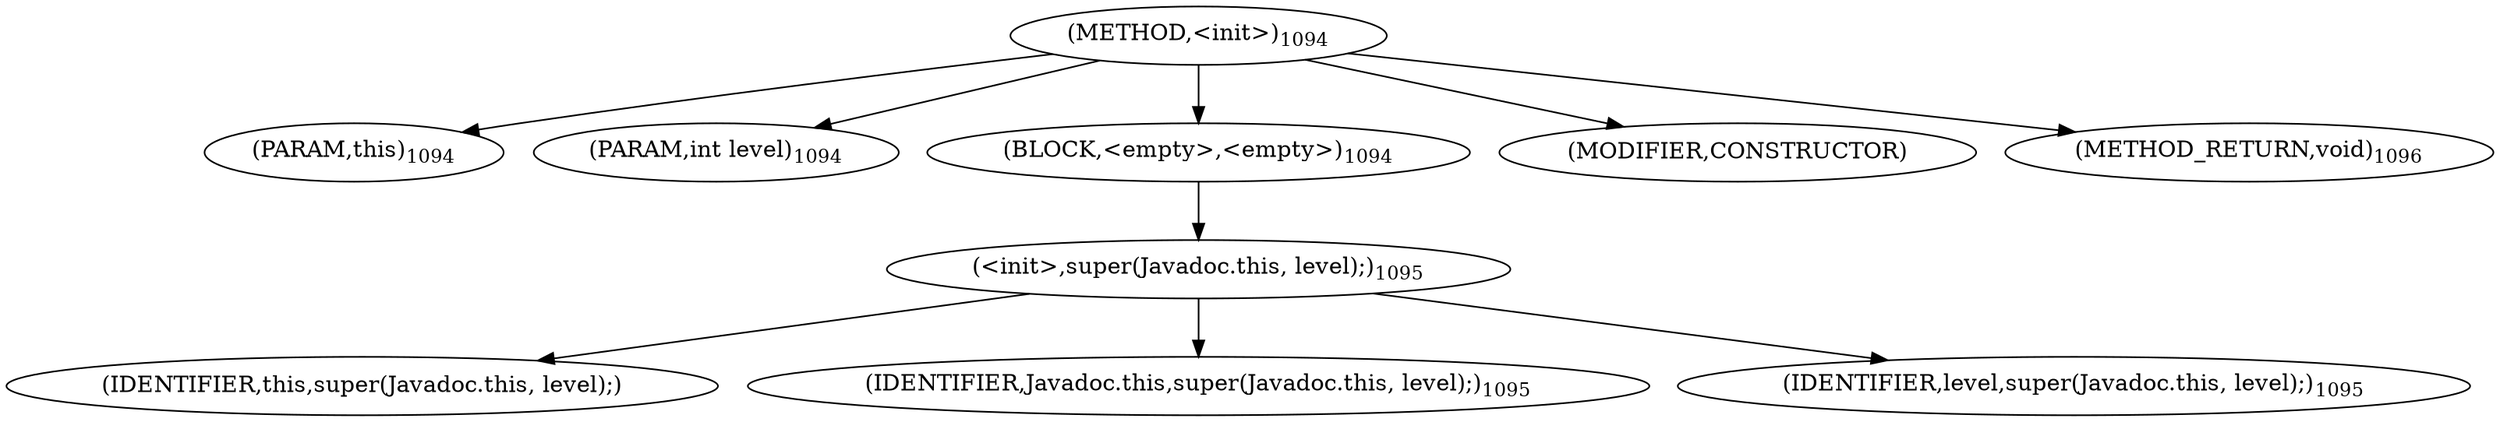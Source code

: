 digraph "&lt;init&gt;" {  
"3616" [label = <(METHOD,&lt;init&gt;)<SUB>1094</SUB>> ]
"295" [label = <(PARAM,this)<SUB>1094</SUB>> ]
"3617" [label = <(PARAM,int level)<SUB>1094</SUB>> ]
"3618" [label = <(BLOCK,&lt;empty&gt;,&lt;empty&gt;)<SUB>1094</SUB>> ]
"3619" [label = <(&lt;init&gt;,super(Javadoc.this, level);)<SUB>1095</SUB>> ]
"296" [label = <(IDENTIFIER,this,super(Javadoc.this, level);)> ]
"294" [label = <(IDENTIFIER,Javadoc.this,super(Javadoc.this, level);)<SUB>1095</SUB>> ]
"3620" [label = <(IDENTIFIER,level,super(Javadoc.this, level);)<SUB>1095</SUB>> ]
"3621" [label = <(MODIFIER,CONSTRUCTOR)> ]
"3622" [label = <(METHOD_RETURN,void)<SUB>1096</SUB>> ]
  "3616" -> "295" 
  "3616" -> "3617" 
  "3616" -> "3618" 
  "3616" -> "3621" 
  "3616" -> "3622" 
  "3618" -> "3619" 
  "3619" -> "296" 
  "3619" -> "294" 
  "3619" -> "3620" 
}
